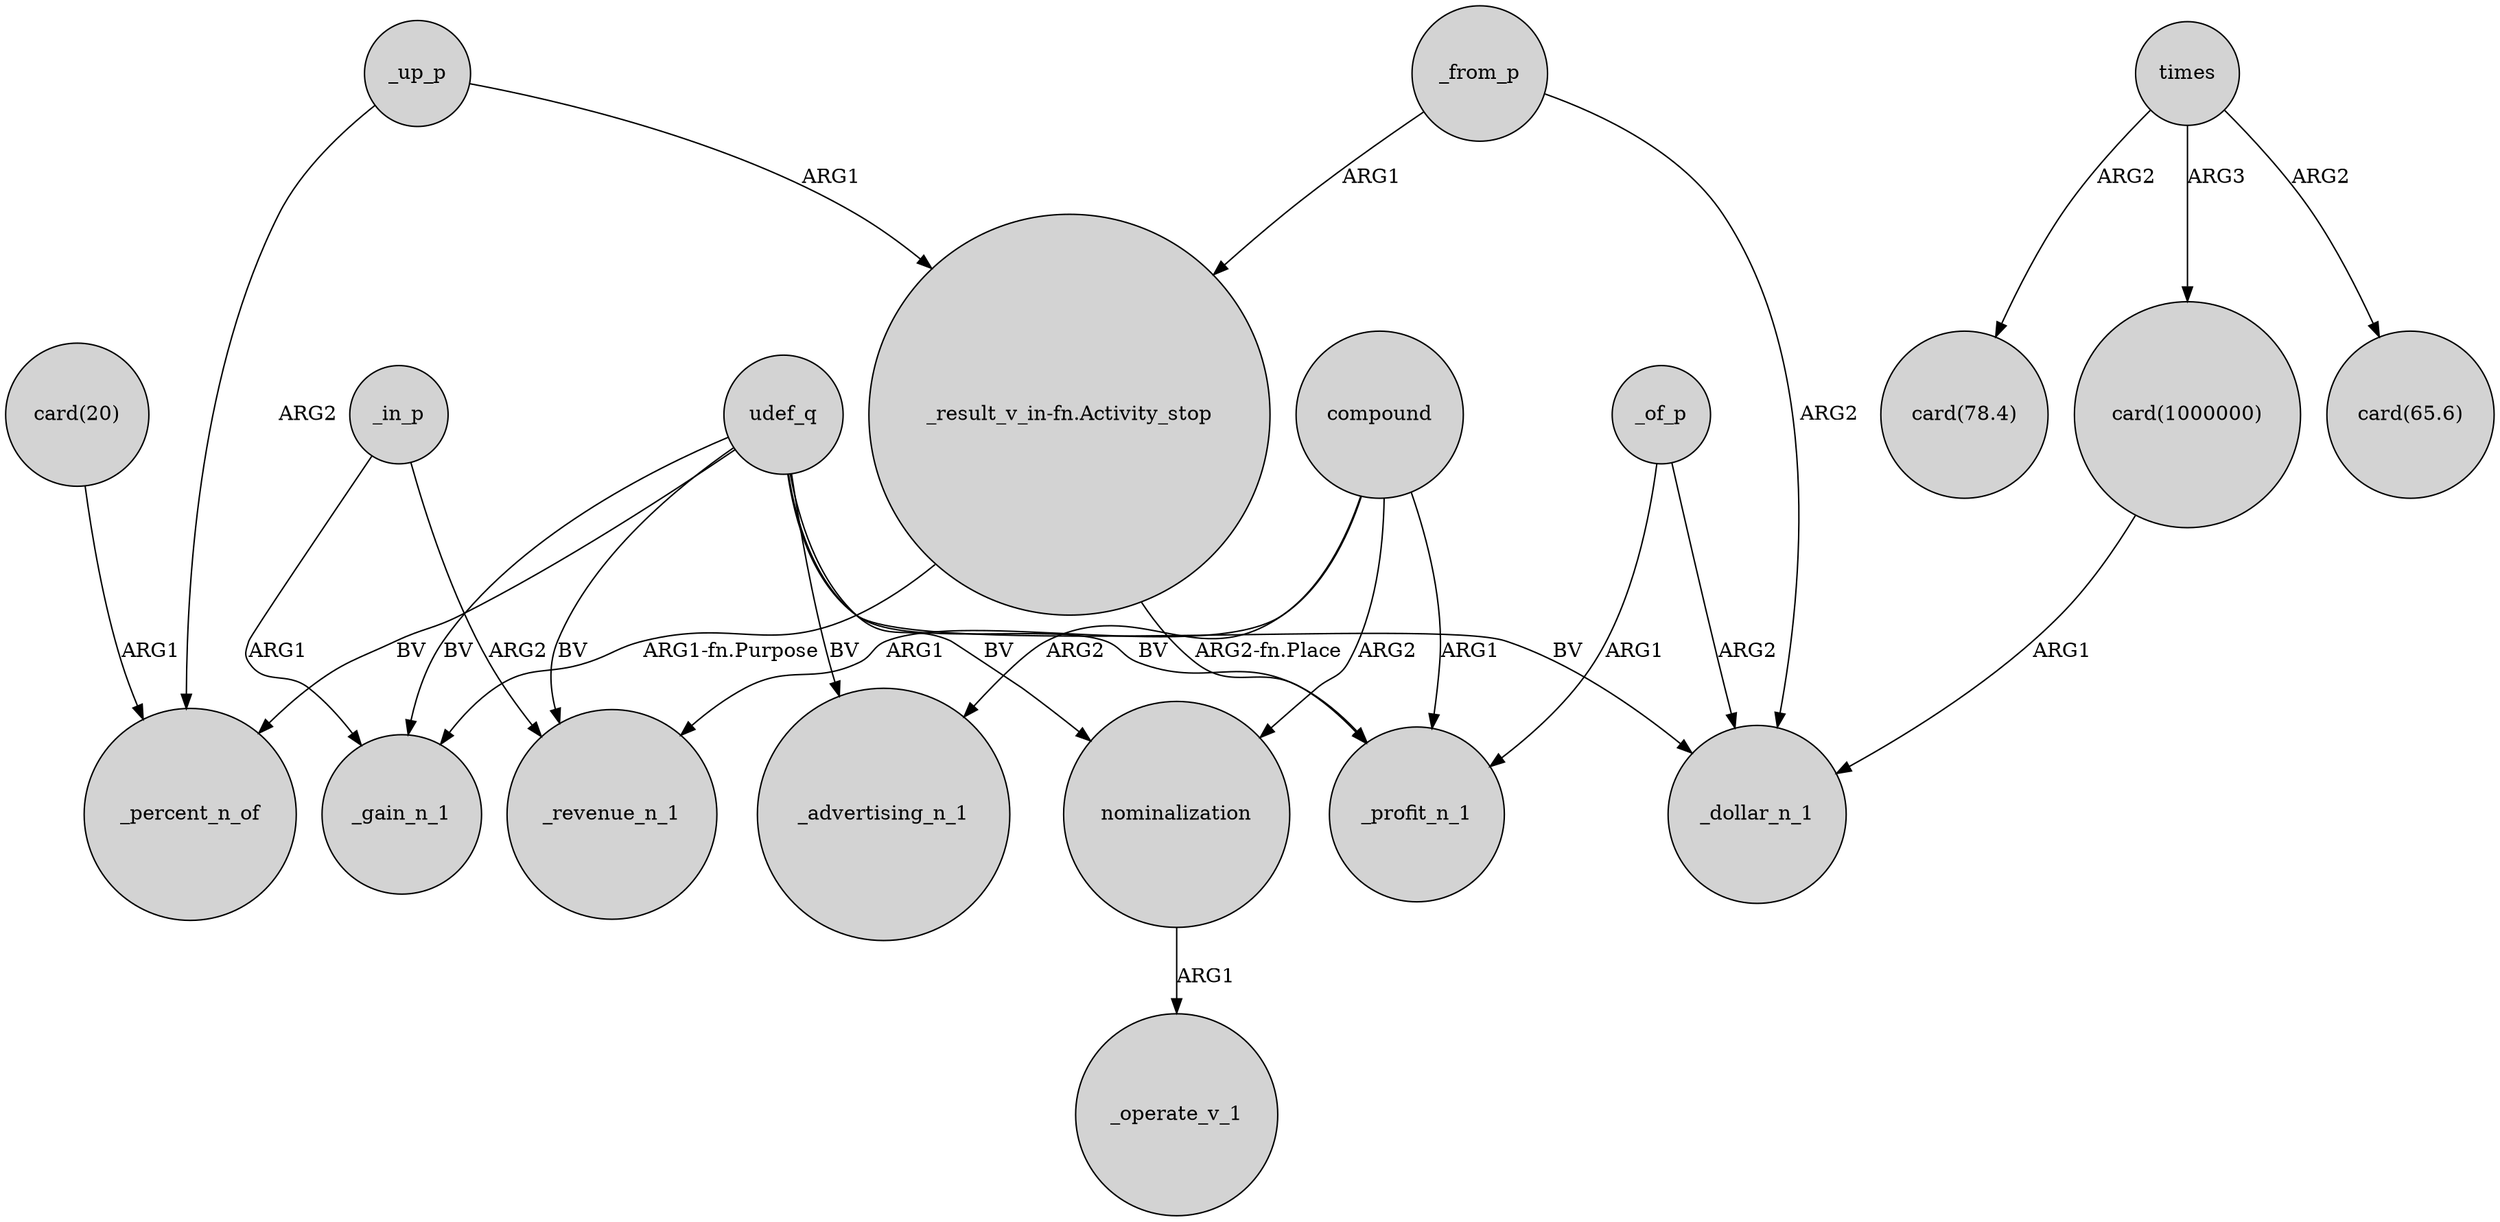 digraph {
	node [shape=circle style=filled]
	_up_p -> _percent_n_of [label=ARG2]
	times -> "card(78.4)" [label=ARG2]
	"card(20)" -> _percent_n_of [label=ARG1]
	_from_p -> "_result_v_in-fn.Activity_stop" [label=ARG1]
	_from_p -> _dollar_n_1 [label=ARG2]
	udef_q -> nominalization [label=BV]
	nominalization -> _operate_v_1 [label=ARG1]
	times -> "card(1000000)" [label=ARG3]
	udef_q -> _profit_n_1 [label=BV]
	udef_q -> _revenue_n_1 [label=BV]
	compound -> nominalization [label=ARG2]
	udef_q -> _advertising_n_1 [label=BV]
	udef_q -> _percent_n_of [label=BV]
	_of_p -> _profit_n_1 [label=ARG1]
	"_result_v_in-fn.Activity_stop" -> _gain_n_1 [label="ARG1-fn.Purpose"]
	compound -> _profit_n_1 [label=ARG1]
	udef_q -> _dollar_n_1 [label=BV]
	"card(1000000)" -> _dollar_n_1 [label=ARG1]
	_in_p -> _gain_n_1 [label=ARG1]
	_in_p -> _revenue_n_1 [label=ARG2]
	times -> "card(65.6)" [label=ARG2]
	compound -> _advertising_n_1 [label=ARG2]
	_of_p -> _dollar_n_1 [label=ARG2]
	compound -> _revenue_n_1 [label=ARG1]
	"_result_v_in-fn.Activity_stop" -> _profit_n_1 [label="ARG2-fn.Place"]
	_up_p -> "_result_v_in-fn.Activity_stop" [label=ARG1]
	udef_q -> _gain_n_1 [label=BV]
}
